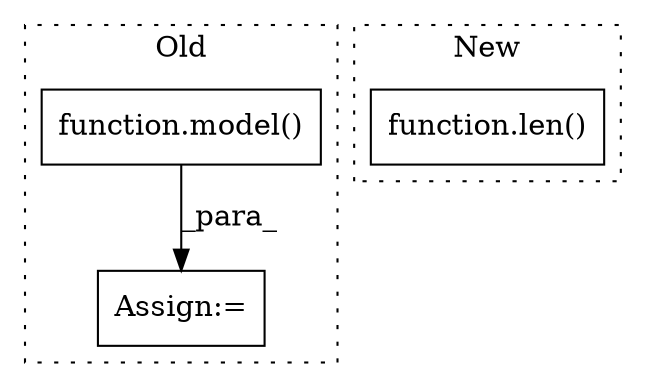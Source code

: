 digraph G {
subgraph cluster0 {
1 [label="function.model()" a="75" s="2688,2714" l="6,1" shape="box"];
3 [label="Assign:=" a="68" s="2685" l="3" shape="box"];
label = "Old";
style="dotted";
}
subgraph cluster1 {
2 [label="function.len()" a="75" s="2704,2717" l="4,1" shape="box"];
label = "New";
style="dotted";
}
1 -> 3 [label="_para_"];
}